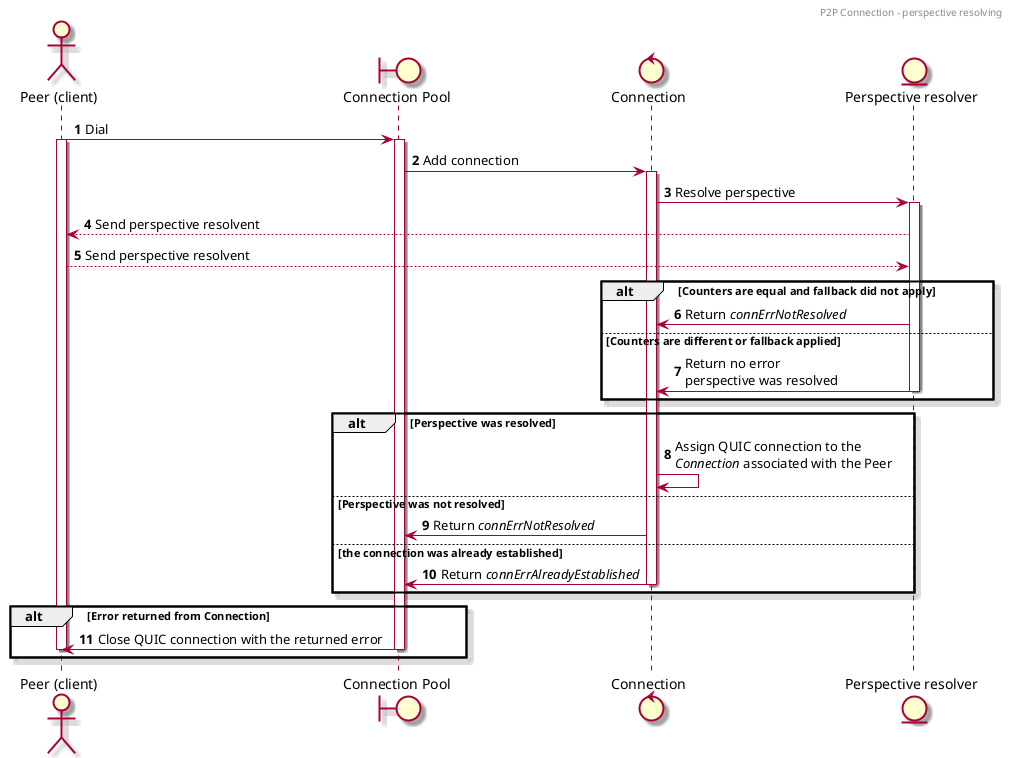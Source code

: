 @startuml
'https://plantuml.com/sequence-diagram

skin rose

header P2P Connection - perspective resolving

actor "Peer (client)" as Peer
boundary "Connection Pool" as pool
control Connection as conn
entity "Perspective resolver" as resolver

autonumber

Peer -> pool ++ : Dial
activate Peer
pool -> conn ++ : Add connection
conn -> resolver ++ : Resolve perspective
resolver --> Peer: Send perspective resolvent
Peer --> resolver : Send perspective resolvent

alt Counters are equal and fallback did not apply
    resolver -> conn : Return //connErrNotResolved//
else Counters are different or fallback applied
    resolver -> conn -- : Return no error\nperspective was resolved
end

alt Perspective was resolved
    conn -> conn : Assign QUIC connection to the\n//Connection// associated with the Peer
else Perspective was not resolved
    conn -> pool : Return //connErrNotResolved//
else the connection was already established
    conn -> pool -- : Return //connErrAlreadyEstablished//
end

alt Error returned from Connection
    pool -> Peer -- : Close QUIC connection with the returned error
    deactivate Peer
end

@enduml